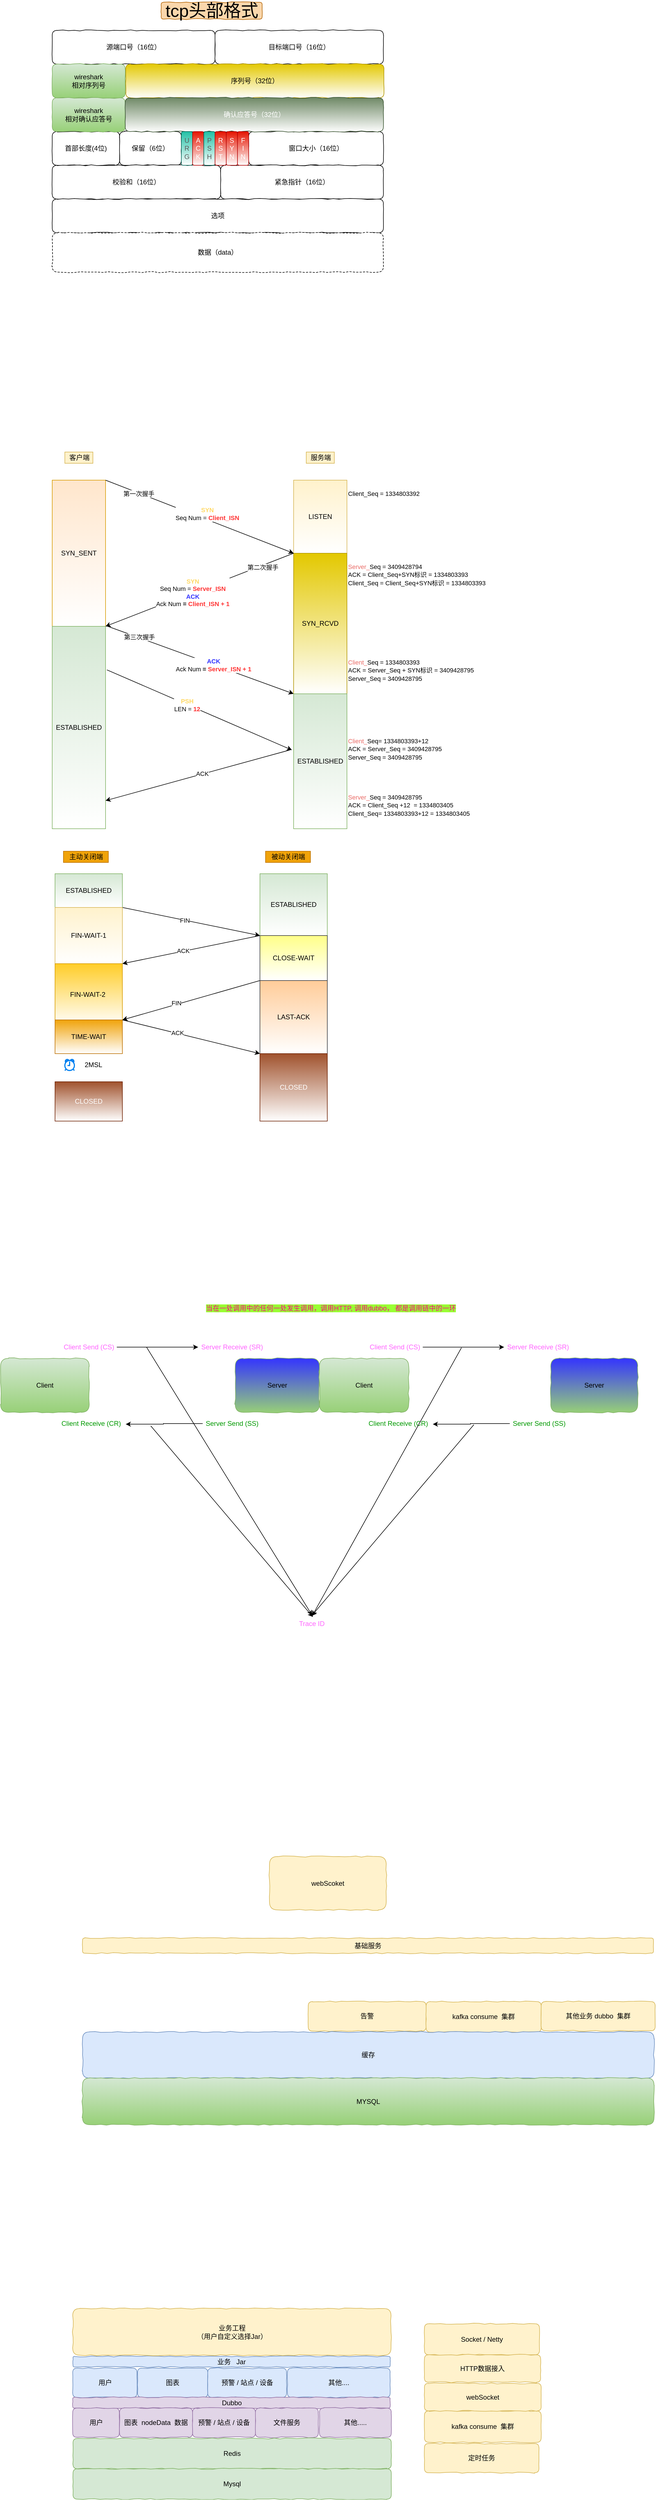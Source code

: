 <mxfile version="15.8.2" type="github">
  <diagram id="oA3eS2ro-VcBrTiEZLm-" name="第 1 页">
    <mxGraphModel dx="1422" dy="786" grid="0" gridSize="10" guides="1" tooltips="1" connect="1" arrows="1" fold="1" page="0" pageScale="1" pageWidth="827" pageHeight="1169" background="none" math="0" shadow="0">
      <root>
        <mxCell id="0" />
        <mxCell id="1" parent="0" />
        <mxCell id="Nb2khe5gCZyhO0hgCq8m-3" value="源端口号（16位）" style="rounded=1;whiteSpace=wrap;html=1;gradientColor=#ffffff;glass=0;shadow=0;sketch=0;comic=1;" parent="1" vertex="1">
          <mxGeometry x="130" y="180" width="290" height="60" as="geometry" />
        </mxCell>
        <mxCell id="Nb2khe5gCZyhO0hgCq8m-4" value="目标端口号（16位）" style="rounded=1;whiteSpace=wrap;html=1;gradientColor=#ffffff;comic=1;" parent="1" vertex="1">
          <mxGeometry x="420" y="180" width="300" height="60" as="geometry" />
        </mxCell>
        <mxCell id="Nb2khe5gCZyhO0hgCq8m-9" value="首部长度(4位)" style="rounded=1;whiteSpace=wrap;html=1;comic=1;" parent="1" vertex="1">
          <mxGeometry x="130" y="360" width="120" height="60" as="geometry" />
        </mxCell>
        <mxCell id="Nb2khe5gCZyhO0hgCq8m-10" value="保留（6位）" style="rounded=1;whiteSpace=wrap;html=1;comic=1;" parent="1" vertex="1">
          <mxGeometry x="250" y="360" width="110" height="60" as="geometry" />
        </mxCell>
        <mxCell id="Nb2khe5gCZyhO0hgCq8m-11" value="窗口大小（16位）" style="rounded=1;whiteSpace=wrap;html=1;comic=1;" parent="1" vertex="1">
          <mxGeometry x="480" y="360" width="240" height="60" as="geometry" />
        </mxCell>
        <mxCell id="Nb2khe5gCZyhO0hgCq8m-14" value="校验和（16位）" style="rounded=1;whiteSpace=wrap;html=1;comic=1;" parent="1" vertex="1">
          <mxGeometry x="130" y="420" width="300" height="60" as="geometry" />
        </mxCell>
        <mxCell id="Nb2khe5gCZyhO0hgCq8m-16" value="紧急指针（16位）" style="rounded=1;whiteSpace=wrap;html=1;comic=1;" parent="1" vertex="1">
          <mxGeometry x="430" y="420" width="290" height="60" as="geometry" />
        </mxCell>
        <mxCell id="Nb2khe5gCZyhO0hgCq8m-17" value="选项" style="rounded=1;whiteSpace=wrap;html=1;comic=1;" parent="1" vertex="1">
          <mxGeometry x="130" y="480" width="590" height="60" as="geometry" />
        </mxCell>
        <mxCell id="Nb2khe5gCZyhO0hgCq8m-18" value="数据（data）" style="rounded=1;whiteSpace=wrap;html=1;dashed=1;gradientColor=#ffffff;comic=1;" parent="1" vertex="1">
          <mxGeometry x="130" y="540" width="590" height="70" as="geometry" />
        </mxCell>
        <mxCell id="Nb2khe5gCZyhO0hgCq8m-20" value="wireshark&lt;br&gt;相对序列号" style="rounded=1;whiteSpace=wrap;html=1;gradientColor=#97d077;fillColor=#d5e8d4;strokeColor=#82b366;comic=1;" parent="1" vertex="1">
          <mxGeometry x="130" y="240" width="130" height="60" as="geometry" />
        </mxCell>
        <mxCell id="Nb2khe5gCZyhO0hgCq8m-21" value="序列号（32位）" style="rounded=1;whiteSpace=wrap;html=1;fillColor=#e3c800;strokeColor=#B09500;fontColor=#000000;gradientColor=#ffffff;comic=1;" parent="1" vertex="1">
          <mxGeometry x="261" y="240" width="460" height="60" as="geometry" />
        </mxCell>
        <mxCell id="Nb2khe5gCZyhO0hgCq8m-22" value="wireshark&lt;br&gt;相对确认应答号" style="rounded=1;whiteSpace=wrap;html=1;gradientColor=#97d077;fillColor=#d5e8d4;strokeColor=#82b366;comic=1;" parent="1" vertex="1">
          <mxGeometry x="130" y="300" width="130" height="60" as="geometry" />
        </mxCell>
        <mxCell id="Nb2khe5gCZyhO0hgCq8m-23" value="确认应答号（32位）" style="rounded=1;whiteSpace=wrap;html=1;fillColor=#6d8764;strokeColor=#3A5431;fontColor=#ffffff;gradientColor=#ffffff;comic=1;" parent="1" vertex="1">
          <mxGeometry x="260" y="300" width="460" height="60" as="geometry" />
        </mxCell>
        <mxCell id="Nb2khe5gCZyhO0hgCq8m-26" value="U&lt;br&gt;R&lt;br&gt;G" style="rounded=1;html=1;sketch=0;fontColor=#5C5C5C;strokeColor=#006658;fillColor=#21C0A5;whiteSpace=wrap;gradientColor=#ffffff;" parent="1" vertex="1">
          <mxGeometry x="360" y="360" width="20" height="60" as="geometry" />
        </mxCell>
        <mxCell id="Nb2khe5gCZyhO0hgCq8m-27" value="A&lt;br&gt;C&lt;br&gt;K" style="rounded=1;whiteSpace=wrap;html=1;sketch=0;fontColor=#ffffff;strokeColor=#B20000;fillColor=#e51400;gradientColor=#ffffff;" parent="1" vertex="1">
          <mxGeometry x="380" y="360" width="20" height="60" as="geometry" />
        </mxCell>
        <mxCell id="Nb2khe5gCZyhO0hgCq8m-28" value="P&lt;br&gt;S&lt;br&gt;H" style="rounded=1;whiteSpace=wrap;html=1;sketch=0;fontColor=#5C5C5C;strokeColor=#006658;fillColor=#21C0A5;gradientColor=#ffffff;" parent="1" vertex="1">
          <mxGeometry x="400" y="360" width="20" height="60" as="geometry" />
        </mxCell>
        <mxCell id="Nb2khe5gCZyhO0hgCq8m-29" value="R&lt;br&gt;S&lt;br&gt;T" style="rounded=1;whiteSpace=wrap;html=1;sketch=0;fontColor=#ffffff;strokeColor=#B20000;fillColor=#e51400;gradientColor=#ffffff;" parent="1" vertex="1">
          <mxGeometry x="420" y="360" width="20" height="60" as="geometry" />
        </mxCell>
        <mxCell id="Nb2khe5gCZyhO0hgCq8m-30" value="S&lt;br&gt;Y&lt;br&gt;N" style="rounded=1;whiteSpace=wrap;html=1;sketch=0;fontColor=#ffffff;strokeColor=#B20000;fillColor=#e51400;gradientColor=#ffffff;" parent="1" vertex="1">
          <mxGeometry x="440" y="360" width="20" height="60" as="geometry" />
        </mxCell>
        <mxCell id="Nb2khe5gCZyhO0hgCq8m-31" value="F&lt;br&gt;I&lt;br&gt;N" style="rounded=1;whiteSpace=wrap;html=1;sketch=0;fontColor=#ffffff;strokeColor=#B20000;fillColor=#e51400;gradientColor=#ffffff;" parent="1" vertex="1">
          <mxGeometry x="460" y="360" width="20" height="60" as="geometry" />
        </mxCell>
        <mxCell id="Nb2khe5gCZyhO0hgCq8m-32" value="&lt;font style=&quot;font-size: 31px&quot;&gt;tcp头部格式&lt;/font&gt;" style="text;html=1;align=center;verticalAlign=middle;resizable=0;points=[];autosize=1;fillColor=#fad7ac;strokeColor=#b46504;rounded=1;comic=1;" parent="1" vertex="1">
          <mxGeometry x="324" y="130" width="180" height="30" as="geometry" />
        </mxCell>
        <mxCell id="5syFboAeOt0OYtr-gB5--3" value="SYN_SENT" style="rounded=0;whiteSpace=wrap;html=1;fillColor=#ffe6cc;strokeColor=#d79b00;gradientColor=#ffffff;" parent="1" vertex="1">
          <mxGeometry x="130" y="980" width="95" height="260" as="geometry" />
        </mxCell>
        <mxCell id="5syFboAeOt0OYtr-gB5--11" style="rounded=0;orthogonalLoop=1;jettySize=auto;html=1;entryX=0;entryY=0;entryDx=0;entryDy=0;" parent="1" target="5syFboAeOt0OYtr-gB5--7" edge="1">
          <mxGeometry relative="1" as="geometry">
            <mxPoint x="229" y="1240" as="sourcePoint" />
          </mxGeometry>
        </mxCell>
        <mxCell id="5syFboAeOt0OYtr-gB5--18" value="第三次握手" style="edgeLabel;html=1;align=center;verticalAlign=middle;resizable=0;points=[];" parent="5syFboAeOt0OYtr-gB5--11" vertex="1" connectable="0">
          <mxGeometry x="-0.669" y="1" relative="1" as="geometry">
            <mxPoint as="offset" />
          </mxGeometry>
        </mxCell>
        <mxCell id="5syFboAeOt0OYtr-gB5--4" value="&lt;span&gt;ESTABLISHED&lt;/span&gt;" style="rounded=0;whiteSpace=wrap;html=1;fillColor=#d5e8d4;strokeColor=#82b366;gradientColor=#ffffff;" parent="1" vertex="1">
          <mxGeometry x="130" y="1240" width="95" height="360" as="geometry" />
        </mxCell>
        <mxCell id="5syFboAeOt0OYtr-gB5--5" value="LISTEN" style="rounded=0;whiteSpace=wrap;html=1;fillColor=#fff2cc;strokeColor=#d6b656;gradientColor=#ffffff;gradientDirection=south;" parent="1" vertex="1">
          <mxGeometry x="560" y="980" width="95" height="130" as="geometry" />
        </mxCell>
        <mxCell id="5syFboAeOt0OYtr-gB5--6" value="SYN_RCVD" style="rounded=0;whiteSpace=wrap;html=1;fillColor=#e3c800;strokeColor=#B09500;fontColor=#000000;gradientColor=#ffffff;" parent="1" vertex="1">
          <mxGeometry x="560" y="1110" width="95" height="250" as="geometry" />
        </mxCell>
        <mxCell id="5syFboAeOt0OYtr-gB5--7" value="ESTABLISHED" style="rounded=0;whiteSpace=wrap;html=1;fillColor=#d5e8d4;strokeColor=#82b366;gradientColor=#ffffff;" parent="1" vertex="1">
          <mxGeometry x="560" y="1360" width="95" height="240" as="geometry" />
        </mxCell>
        <mxCell id="5syFboAeOt0OYtr-gB5--9" value="" style="endArrow=classic;html=1;exitX=1;exitY=0;exitDx=0;exitDy=0;entryX=0;entryY=1;entryDx=0;entryDy=0;" parent="1" source="5syFboAeOt0OYtr-gB5--3" target="5syFboAeOt0OYtr-gB5--5" edge="1">
          <mxGeometry width="50" height="50" relative="1" as="geometry">
            <mxPoint x="225" y="1040" as="sourcePoint" />
            <mxPoint x="440" y="1100" as="targetPoint" />
          </mxGeometry>
        </mxCell>
        <mxCell id="5syFboAeOt0OYtr-gB5--12" value="第一次握手" style="edgeLabel;html=1;align=center;verticalAlign=middle;resizable=0;points=[];" parent="5syFboAeOt0OYtr-gB5--9" vertex="1" connectable="0">
          <mxGeometry x="-0.647" y="-1" relative="1" as="geometry">
            <mxPoint as="offset" />
          </mxGeometry>
        </mxCell>
        <mxCell id="5syFboAeOt0OYtr-gB5--15" value="&lt;b&gt;&lt;font color=&quot;#ffd966&quot;&gt;SYN&lt;/font&gt;&lt;/b&gt;&lt;br&gt;Seq Num = &lt;font color=&quot;#ff3333&quot; style=&quot;font-weight: bold&quot;&gt;Client_ISN&lt;/font&gt;&lt;b&gt;&lt;font color=&quot;#ff3333&quot;&gt;&lt;br&gt;&lt;/font&gt;&lt;/b&gt;" style="edgeLabel;html=1;align=center;verticalAlign=middle;resizable=0;points=[];" parent="5syFboAeOt0OYtr-gB5--9" vertex="1" connectable="0">
          <mxGeometry x="0.076" relative="1" as="geometry">
            <mxPoint y="-10" as="offset" />
          </mxGeometry>
        </mxCell>
        <mxCell id="5syFboAeOt0OYtr-gB5--10" value="" style="endArrow=classic;html=1;exitX=0;exitY=0;exitDx=0;exitDy=0;entryX=1;entryY=0;entryDx=0;entryDy=0;" parent="1" source="5syFboAeOt0OYtr-gB5--6" target="5syFboAeOt0OYtr-gB5--4" edge="1">
          <mxGeometry width="50" height="50" relative="1" as="geometry">
            <mxPoint x="530" y="1030" as="sourcePoint" />
            <mxPoint x="530" y="1440" as="targetPoint" />
          </mxGeometry>
        </mxCell>
        <mxCell id="5syFboAeOt0OYtr-gB5--17" value="第二次握手" style="edgeLabel;html=1;align=center;verticalAlign=middle;resizable=0;points=[];" parent="5syFboAeOt0OYtr-gB5--10" vertex="1" connectable="0">
          <mxGeometry x="-0.667" y="3" relative="1" as="geometry">
            <mxPoint as="offset" />
          </mxGeometry>
        </mxCell>
        <mxCell id="5syFboAeOt0OYtr-gB5--16" value="&lt;b&gt;&lt;font color=&quot;#ffd966&quot;&gt;SYN&lt;/font&gt;&lt;/b&gt;&lt;br&gt;Seq Num = &lt;font color=&quot;#ff3333&quot; style=&quot;font-weight: bold&quot;&gt;Server_ISN&lt;/font&gt;&lt;br&gt;&lt;b&gt;&lt;font color=&quot;#3333ff&quot;&gt;ACK&lt;/font&gt;&lt;/b&gt;&lt;br&gt;Ack Num&lt;b&gt; =&lt;font color=&quot;#ff3333&quot;&gt;&amp;nbsp;&lt;/font&gt;&lt;/b&gt;&lt;span style=&quot;color: rgb(255 , 51 , 51) ; font-weight: 700&quot;&gt;Client_ISN + 1&lt;/span&gt;&lt;b&gt;&lt;font color=&quot;#ff3333&quot;&gt;&lt;br&gt;&lt;/font&gt;&lt;/b&gt;" style="edgeLabel;html=1;align=center;verticalAlign=middle;resizable=0;points=[];" parent="1" vertex="1" connectable="0">
          <mxGeometry x="379.999" y="1179.998" as="geometry" />
        </mxCell>
        <mxCell id="5syFboAeOt0OYtr-gB5--19" value="&lt;b&gt;&lt;font color=&quot;#3333ff&quot;&gt;ACK&lt;/font&gt;&lt;/b&gt;&lt;br&gt;Ack Num&lt;b&gt; =&lt;font color=&quot;#ff3333&quot;&gt;&amp;nbsp;&lt;/font&gt;&lt;/b&gt;&lt;span style=&quot;color: rgb(255 , 51 , 51) ; font-weight: 700&quot;&gt;Server_ISN + 1&lt;/span&gt;&lt;b&gt;&lt;font color=&quot;#ff3333&quot;&gt;&lt;br&gt;&lt;/font&gt;&lt;/b&gt;" style="edgeLabel;html=1;align=center;verticalAlign=middle;resizable=0;points=[];" parent="1" vertex="1" connectable="0">
          <mxGeometry x="419.999" y="1299.998" as="geometry">
            <mxPoint x="-3" y="9" as="offset" />
          </mxGeometry>
        </mxCell>
        <mxCell id="5syFboAeOt0OYtr-gB5--20" value="客户端" style="text;html=1;align=center;verticalAlign=middle;resizable=0;points=[];autosize=1;strokeColor=#d6b656;fillColor=#fff2cc;" parent="1" vertex="1">
          <mxGeometry x="152.5" y="930" width="50" height="20" as="geometry" />
        </mxCell>
        <mxCell id="5syFboAeOt0OYtr-gB5--21" value="服务端" style="text;html=1;align=center;verticalAlign=middle;resizable=0;points=[];autosize=1;strokeColor=#d6b656;fillColor=#fff2cc;" parent="1" vertex="1">
          <mxGeometry x="582.5" y="930" width="50" height="20" as="geometry" />
        </mxCell>
        <mxCell id="5syFboAeOt0OYtr-gB5--24" value="" style="endArrow=classic;html=1;exitX=1.026;exitY=0.215;exitDx=0;exitDy=0;exitPerimeter=0;" parent="1" source="5syFboAeOt0OYtr-gB5--4" edge="1">
          <mxGeometry width="50" height="50" relative="1" as="geometry">
            <mxPoint x="225" y="1450" as="sourcePoint" />
            <mxPoint x="557" y="1460" as="targetPoint" />
            <Array as="points" />
          </mxGeometry>
        </mxCell>
        <mxCell id="5syFboAeOt0OYtr-gB5--27" value="&lt;b&gt;&lt;font color=&quot;#ffd966&quot;&gt;PSH&lt;/font&gt;&lt;/b&gt;&lt;br&gt;LEN =&amp;nbsp;&lt;font color=&quot;#ff3333&quot; style=&quot;font-weight: bold&quot;&gt;12&lt;/font&gt;&lt;br&gt;" style="edgeLabel;html=1;align=center;verticalAlign=middle;resizable=0;points=[];" parent="5syFboAeOt0OYtr-gB5--24" vertex="1" connectable="0">
          <mxGeometry x="-0.27" y="-3" relative="1" as="geometry">
            <mxPoint x="23" y="8" as="offset" />
          </mxGeometry>
        </mxCell>
        <mxCell id="5syFboAeOt0OYtr-gB5--25" value="" style="endArrow=classic;html=1;" parent="1" edge="1">
          <mxGeometry width="50" height="50" relative="1" as="geometry">
            <mxPoint x="553" y="1460" as="sourcePoint" />
            <mxPoint x="225" y="1550" as="targetPoint" />
            <Array as="points" />
          </mxGeometry>
        </mxCell>
        <mxCell id="5syFboAeOt0OYtr-gB5--41" value="ACK" style="edgeLabel;html=1;align=center;verticalAlign=middle;resizable=0;points=[];" parent="5syFboAeOt0OYtr-gB5--25" vertex="1" connectable="0">
          <mxGeometry x="-0.048" y="-1" relative="1" as="geometry">
            <mxPoint as="offset" />
          </mxGeometry>
        </mxCell>
        <mxCell id="5syFboAeOt0OYtr-gB5--28" value="&lt;div style=&quot;text-align: center&quot;&gt;&lt;font face=&quot;helvetica&quot;&gt;&lt;span style=&quot;font-size: 11px ; background-color: rgb(255 , 255 , 255)&quot;&gt;Client_Seq =&amp;nbsp;&lt;/span&gt;&lt;/font&gt;&lt;span style=&quot;font-family: &amp;#34;helvetica&amp;#34; ; font-size: 11px&quot;&gt;1334803392&lt;/span&gt;&lt;/div&gt;" style="text;whiteSpace=wrap;html=1;" parent="1" vertex="1">
          <mxGeometry x="655" y="990" width="160" height="20" as="geometry" />
        </mxCell>
        <mxCell id="5syFboAeOt0OYtr-gB5--29" value="&lt;div style=&quot;text-align: center&quot;&gt;&lt;/div&gt;&lt;font face=&quot;helvetica&quot; style=&quot;text-align: center&quot;&gt;&lt;span style=&quot;font-size: 11px ; background-color: rgb(255 , 255 , 255)&quot;&gt;&lt;font color=&quot;#ea6b66&quot;&gt;Server_&lt;/font&gt;&lt;/span&gt;&lt;/font&gt;&lt;span style=&quot;font-family: &amp;#34;helvetica&amp;#34; ; font-size: 11px ; text-align: center ; background-color: rgb(255 , 255 , 255)&quot;&gt;Seq&lt;/span&gt;&lt;font face=&quot;helvetica&quot; style=&quot;text-align: center&quot;&gt;&lt;span style=&quot;font-size: 11px ; background-color: rgb(255 , 255 , 255)&quot;&gt;&amp;nbsp;=&amp;nbsp;&lt;/span&gt;&lt;/font&gt;&lt;span style=&quot;font-size: 11px ; text-align: center ; font-family: &amp;#34;helvetica&amp;#34;&quot;&gt;3409428794&lt;/span&gt;&lt;span style=&quot;font-family: &amp;#34;helvetica&amp;#34; ; font-size: 11px ; text-align: center ; background-color: rgb(255 , 255 , 255)&quot;&gt;&lt;br&gt;ACK = Client_&lt;/span&gt;&lt;span style=&quot;font-family: &amp;#34;helvetica&amp;#34; ; font-size: 11px ; text-align: center ; background-color: rgb(255 , 255 , 255)&quot;&gt;Seq&lt;/span&gt;&lt;span style=&quot;font-family: &amp;#34;helvetica&amp;#34; ; font-size: 11px ; text-align: center ; background-color: rgb(255 , 255 , 255)&quot;&gt;+&lt;/span&gt;&lt;span style=&quot;font-family: &amp;#34;helvetica&amp;#34; ; font-size: 11px ; text-align: center ; background-color: rgb(255 , 255 , 255)&quot;&gt;SYN&lt;/span&gt;&lt;span style=&quot;font-family: &amp;#34;helvetica&amp;#34; ; font-size: 11px ; text-align: center ; background-color: rgb(255 , 255 , 255)&quot;&gt;标识 =&amp;nbsp;&lt;/span&gt;&lt;span style=&quot;font-family: &amp;#34;helvetica&amp;#34; ; font-size: 11px ; text-align: center&quot;&gt;1334803393&lt;br&gt;&lt;/span&gt;&lt;span style=&quot;font-family: &amp;#34;helvetica&amp;#34; ; font-size: 11px ; text-align: center ; background-color: rgb(255 , 255 , 255)&quot;&gt;Client_&lt;/span&gt;&lt;span style=&quot;font-family: &amp;#34;helvetica&amp;#34; ; font-size: 11px ; text-align: center ; background-color: rgb(255 , 255 , 255)&quot;&gt;Seq&lt;/span&gt;&lt;span style=&quot;font-family: &amp;#34;helvetica&amp;#34; ; font-size: 11px ; text-align: center ; background-color: rgb(255 , 255 , 255)&quot;&gt;&amp;nbsp;=&amp;nbsp;&lt;/span&gt;&lt;span style=&quot;font-size: 11px ; font-family: &amp;#34;helvetica&amp;#34; ; text-align: center ; background-color: rgb(255 , 255 , 255)&quot;&gt;Client_&lt;/span&gt;&lt;span style=&quot;font-family: &amp;#34;helvetica&amp;#34; ; font-size: 11px ; text-align: center ; background-color: rgb(255 , 255 , 255)&quot;&gt;Seq&lt;/span&gt;&lt;span style=&quot;font-size: 11px ; font-family: &amp;#34;helvetica&amp;#34; ; text-align: center ; background-color: rgb(255 , 255 , 255)&quot;&gt;+&lt;/span&gt;&lt;span style=&quot;font-family: &amp;#34;helvetica&amp;#34; ; font-size: 11px ; text-align: center ; background-color: rgb(255 , 255 , 255)&quot;&gt;SYN&lt;/span&gt;&lt;span style=&quot;font-size: 11px ; font-family: &amp;#34;helvetica&amp;#34; ; text-align: center ; background-color: rgb(255 , 255 , 255)&quot;&gt;标识 =&amp;nbsp;&lt;/span&gt;&lt;span style=&quot;font-size: 11px ; font-family: &amp;#34;helvetica&amp;#34; ; text-align: center&quot;&gt;1334803393&lt;/span&gt;&lt;span style=&quot;font-family: &amp;#34;helvetica&amp;#34; ; font-size: 11px ; text-align: center ; background-color: rgb(255 , 255 , 255)&quot;&gt;&lt;br&gt;&lt;/span&gt;" style="text;whiteSpace=wrap;html=1;" parent="1" vertex="1">
          <mxGeometry x="655" y="1120" width="285" height="50" as="geometry" />
        </mxCell>
        <mxCell id="5syFboAeOt0OYtr-gB5--33" value="&lt;div style=&quot;text-align: center&quot;&gt;&lt;br&gt;&lt;/div&gt;" style="text;whiteSpace=wrap;html=1;" parent="1" vertex="1">
          <mxGeometry x="360" y="1240" width="160" height="20" as="geometry" />
        </mxCell>
        <mxCell id="5syFboAeOt0OYtr-gB5--38" value="&lt;div style=&quot;text-align: center&quot;&gt;&lt;/div&gt;&lt;span style=&quot;font-size: 11px ; font-family: &amp;#34;helvetica&amp;#34; ; text-align: center ; background-color: rgb(255 , 255 , 255)&quot;&gt;&lt;font color=&quot;#ea6b66&quot;&gt;Client_&lt;/font&gt;&lt;/span&gt;&lt;span style=&quot;font-family: &amp;#34;helvetica&amp;#34; ; font-size: 11px ; text-align: center ; background-color: rgb(255 , 255 , 255)&quot;&gt;Seq&lt;/span&gt;&lt;span style=&quot;font-size: 11px ; font-family: &amp;#34;helvetica&amp;#34; ; text-align: center ; background-color: rgb(255 , 255 , 255)&quot;&gt;&amp;nbsp;=&amp;nbsp;&lt;/span&gt;&lt;span style=&quot;font-size: 11px ; font-family: &amp;#34;helvetica&amp;#34; ; text-align: center&quot;&gt;1334803393&lt;/span&gt;&lt;font face=&quot;helvetica&quot; style=&quot;text-align: center&quot;&gt;&lt;span style=&quot;font-size: 11px ; background-color: rgb(255 , 255 , 255)&quot;&gt;&lt;br&gt;&lt;/span&gt;&lt;/font&gt;&lt;span style=&quot;font-family: &amp;#34;helvetica&amp;#34; ; font-size: 11px ; text-align: center ; background-color: rgb(255 , 255 , 255)&quot;&gt;ACK =&amp;nbsp;&lt;/span&gt;&lt;span style=&quot;font-family: &amp;#34;helvetica&amp;#34; ; font-size: 11px ; text-align: center ; background-color: rgb(255 , 255 , 255)&quot;&gt;Server&lt;/span&gt;&lt;span style=&quot;font-family: &amp;#34;helvetica&amp;#34; ; font-size: 11px ; text-align: center ; background-color: rgb(255 , 255 , 255)&quot;&gt;_&lt;/span&gt;&lt;span style=&quot;font-family: &amp;#34;helvetica&amp;#34; ; font-size: 11px ; text-align: center ; background-color: rgb(255 , 255 , 255)&quot;&gt;Seq&lt;/span&gt;&lt;span style=&quot;font-family: &amp;#34;helvetica&amp;#34; ; font-size: 11px ; text-align: center ; background-color: rgb(255 , 255 , 255)&quot;&gt;&amp;nbsp;+&amp;nbsp;&lt;/span&gt;&lt;span style=&quot;font-family: &amp;#34;helvetica&amp;#34; ; font-size: 11px ; text-align: center ; background-color: rgb(255 , 255 , 255)&quot;&gt;SYN&lt;/span&gt;&lt;span style=&quot;font-family: &amp;#34;helvetica&amp;#34; ; font-size: 11px ; text-align: center ; background-color: rgb(255 , 255 , 255)&quot;&gt;标识 =&amp;nbsp;&lt;/span&gt;&lt;span style=&quot;font-family: &amp;#34;helvetica&amp;#34; ; font-size: 11px ; text-align: center&quot;&gt;3409428795&lt;br&gt;&lt;/span&gt;&lt;font face=&quot;helvetica&quot; style=&quot;text-align: center&quot;&gt;&lt;span style=&quot;font-size: 11px ; background-color: rgb(255 , 255 , 255)&quot;&gt;Server_&lt;/span&gt;&lt;/font&gt;&lt;span style=&quot;font-family: &amp;#34;helvetica&amp;#34; ; font-size: 11px ; text-align: center ; background-color: rgb(255 , 255 , 255)&quot;&gt;Seq&lt;/span&gt;&lt;font face=&quot;helvetica&quot; style=&quot;text-align: center&quot;&gt;&lt;span style=&quot;font-size: 11px ; background-color: rgb(255 , 255 , 255)&quot;&gt;&amp;nbsp;=&amp;nbsp;&lt;/span&gt;&lt;/font&gt;&lt;span style=&quot;font-size: 11px ; font-family: &amp;#34;helvetica&amp;#34; ; text-align: center&quot;&gt;3409428795&lt;/span&gt;&lt;span style=&quot;font-size: 11px ; font-family: &amp;#34;helvetica&amp;#34; ; text-align: center ; background-color: rgb(255 , 255 , 255)&quot;&gt;&lt;br&gt;&lt;/span&gt;" style="text;whiteSpace=wrap;html=1;" parent="1" vertex="1">
          <mxGeometry x="655" y="1290" width="285" height="60" as="geometry" />
        </mxCell>
        <mxCell id="5syFboAeOt0OYtr-gB5--39" value="&lt;div style=&quot;text-align: center&quot;&gt;&lt;/div&gt;&lt;span style=&quot;font-size: 11px ; font-family: &amp;#34;helvetica&amp;#34; ; text-align: center ; background-color: rgb(255 , 255 , 255)&quot;&gt;&lt;font color=&quot;#ea6b66&quot;&gt;Client_&lt;/font&gt;&lt;/span&gt;&lt;span style=&quot;font-family: &amp;#34;helvetica&amp;#34; ; font-size: 11px ; text-align: center ; background-color: rgb(255 , 255 , 255)&quot;&gt;Seq&lt;/span&gt;&lt;span style=&quot;font-size: 11px ; font-family: &amp;#34;helvetica&amp;#34; ; text-align: center ; background-color: rgb(255 , 255 , 255)&quot;&gt;=&amp;nbsp;&lt;/span&gt;&lt;span style=&quot;font-size: 11px ; font-family: &amp;#34;helvetica&amp;#34; ; text-align: center&quot;&gt;1334803393+12&amp;nbsp;&lt;/span&gt;&lt;font face=&quot;helvetica&quot; style=&quot;text-align: center&quot;&gt;&lt;span style=&quot;font-size: 11px ; background-color: rgb(255 , 255 , 255)&quot;&gt;&lt;br&gt;&lt;/span&gt;&lt;/font&gt;&lt;span style=&quot;font-family: &amp;#34;helvetica&amp;#34; ; font-size: 11px ; text-align: center ; background-color: rgb(255 , 255 , 255)&quot;&gt;ACK =&amp;nbsp;&lt;/span&gt;&lt;span style=&quot;font-family: &amp;#34;helvetica&amp;#34; ; font-size: 11px ; text-align: center ; background-color: rgb(255 , 255 , 255)&quot;&gt;Server&lt;/span&gt;&lt;span style=&quot;font-family: &amp;#34;helvetica&amp;#34; ; font-size: 11px ; text-align: center ; background-color: rgb(255 , 255 , 255)&quot;&gt;_&lt;/span&gt;&lt;span style=&quot;font-family: &amp;#34;helvetica&amp;#34; ; font-size: 11px ; text-align: center ; background-color: rgb(255 , 255 , 255)&quot;&gt;Seq&lt;/span&gt;&lt;span style=&quot;font-family: &amp;#34;helvetica&amp;#34; ; font-size: 11px ; text-align: center ; background-color: rgb(255 , 255 , 255)&quot;&gt;&amp;nbsp;=&amp;nbsp;&lt;/span&gt;&lt;span style=&quot;font-family: &amp;#34;helvetica&amp;#34; ; font-size: 11px ; text-align: center&quot;&gt;3409428795&lt;br&gt;&lt;/span&gt;&lt;font face=&quot;helvetica&quot; style=&quot;text-align: center&quot;&gt;&lt;span style=&quot;font-size: 11px ; background-color: rgb(255 , 255 , 255)&quot;&gt;Server_&lt;/span&gt;&lt;/font&gt;&lt;span style=&quot;font-family: &amp;#34;helvetica&amp;#34; ; font-size: 11px ; text-align: center ; background-color: rgb(255 , 255 , 255)&quot;&gt;Seq&amp;nbsp;&lt;/span&gt;&lt;font face=&quot;helvetica&quot; style=&quot;text-align: center&quot;&gt;&lt;span style=&quot;font-size: 11px ; background-color: rgb(255 , 255 , 255)&quot;&gt;=&amp;nbsp;&lt;/span&gt;&lt;/font&gt;&lt;span style=&quot;font-size: 11px ; font-family: &amp;#34;helvetica&amp;#34; ; text-align: center&quot;&gt;3409428795&lt;/span&gt;&lt;span style=&quot;font-size: 11px ; font-family: &amp;#34;helvetica&amp;#34; ; text-align: center ; background-color: rgb(255 , 255 , 255)&quot;&gt;&lt;br&gt;&lt;/span&gt;" style="text;whiteSpace=wrap;html=1;" parent="1" vertex="1">
          <mxGeometry x="655" y="1430" width="285" height="60" as="geometry" />
        </mxCell>
        <mxCell id="5syFboAeOt0OYtr-gB5--40" value="&lt;div style=&quot;text-align: center&quot;&gt;&lt;/div&gt;&lt;font face=&quot;helvetica&quot; style=&quot;text-align: center&quot;&gt;&lt;span style=&quot;font-size: 11px ; background-color: rgb(255 , 255 , 255)&quot;&gt;&lt;font color=&quot;#ea6b66&quot;&gt;Server_&lt;/font&gt;&lt;/span&gt;&lt;/font&gt;&lt;span style=&quot;font-family: &amp;#34;helvetica&amp;#34; ; font-size: 11px ; text-align: center ; background-color: rgb(255 , 255 , 255)&quot;&gt;Seq&lt;/span&gt;&lt;font face=&quot;helvetica&quot; style=&quot;text-align: center&quot;&gt;&lt;span style=&quot;font-size: 11px ; background-color: rgb(255 , 255 , 255)&quot;&gt;&amp;nbsp;=&amp;nbsp;&lt;/span&gt;&lt;/font&gt;&lt;span style=&quot;font-size: 11px ; font-family: &amp;#34;helvetica&amp;#34; ; text-align: center&quot;&gt;3409428795&lt;br&gt;&lt;/span&gt;&lt;span style=&quot;font-size: 11px ; font-family: &amp;#34;helvetica&amp;#34; ; text-align: center ; background-color: rgb(255 , 255 , 255)&quot;&gt;ACK =&amp;nbsp;&lt;/span&gt;&lt;span style=&quot;font-size: 11px ; font-family: &amp;#34;helvetica&amp;#34; ; text-align: center ; background-color: rgb(255 , 255 , 255)&quot;&gt;Client_&lt;/span&gt;&lt;span style=&quot;font-family: &amp;#34;helvetica&amp;#34; ; font-size: 11px ; text-align: center ; background-color: rgb(255 , 255 , 255)&quot;&gt;Seq&lt;/span&gt;&lt;span style=&quot;font-size: 11px ; font-family: &amp;#34;helvetica&amp;#34; ; text-align: center ; background-color: rgb(255 , 255 , 255)&quot;&gt;&amp;nbsp;+12&lt;/span&gt;&lt;span style=&quot;font-size: 11px ; font-family: &amp;#34;helvetica&amp;#34; ; text-align: center ; background-color: rgb(255 , 255 , 255)&quot;&gt;&amp;nbsp; =&amp;nbsp;&lt;/span&gt;&lt;span style=&quot;font-size: 11px ; font-family: &amp;#34;helvetica&amp;#34; ; text-align: center ; background-color: rgb(255 , 255 , 255)&quot;&gt;1334803405&lt;/span&gt;&lt;span style=&quot;font-size: 11px ; font-family: &amp;#34;helvetica&amp;#34; ; text-align: center ; background-color: rgb(255 , 255 , 255)&quot;&gt;&lt;br&gt;Client_&lt;/span&gt;&lt;span style=&quot;font-family: &amp;#34;helvetica&amp;#34; ; font-size: 11px ; text-align: center ; background-color: rgb(255 , 255 , 255)&quot;&gt;Seq&lt;/span&gt;&lt;span style=&quot;font-size: 11px ; font-family: &amp;#34;helvetica&amp;#34; ; text-align: center ; background-color: rgb(255 , 255 , 255)&quot;&gt;=&amp;nbsp;&lt;/span&gt;&lt;span style=&quot;font-size: 11px ; font-family: &amp;#34;helvetica&amp;#34; ; text-align: center&quot;&gt;1334803393+12 =&amp;nbsp;&lt;/span&gt;&lt;span style=&quot;font-family: &amp;#34;helvetica&amp;#34; ; font-size: 11px ; text-align: center ; background-color: rgb(255 , 255 , 255)&quot;&gt;1334803405&lt;/span&gt;&lt;span style=&quot;font-family: &amp;#34;helvetica&amp;#34; ; font-size: 11px ; text-align: center&quot;&gt;&lt;br&gt;&lt;/span&gt;&lt;span style=&quot;font-size: 11px ; font-family: &amp;#34;helvetica&amp;#34; ; text-align: center ; background-color: rgb(255 , 255 , 255)&quot;&gt;&lt;br&gt;&lt;/span&gt;" style="text;whiteSpace=wrap;html=1;" parent="1" vertex="1">
          <mxGeometry x="655" y="1530" width="285" height="60" as="geometry" />
        </mxCell>
        <mxCell id="5syFboAeOt0OYtr-gB5--42" value="&lt;span&gt;ESTABLISHED&lt;/span&gt;" style="rounded=0;whiteSpace=wrap;html=1;gradientDirection=south;fillColor=#d5e8d4;strokeColor=#82b366;gradientColor=#FFFFFF;" parent="1" vertex="1">
          <mxGeometry x="135" y="1680" width="120" height="60" as="geometry" />
        </mxCell>
        <mxCell id="5syFboAeOt0OYtr-gB5--53" style="edgeStyle=none;rounded=0;orthogonalLoop=1;jettySize=auto;html=1;exitX=1;exitY=0;exitDx=0;exitDy=0;entryX=0;entryY=0;entryDx=0;entryDy=0;" parent="1" source="5syFboAeOt0OYtr-gB5--43" target="5syFboAeOt0OYtr-gB5--49" edge="1">
          <mxGeometry relative="1" as="geometry" />
        </mxCell>
        <mxCell id="5syFboAeOt0OYtr-gB5--58" value="FIN" style="edgeLabel;html=1;align=center;verticalAlign=middle;resizable=0;points=[];" parent="5syFboAeOt0OYtr-gB5--53" vertex="1" connectable="0">
          <mxGeometry x="-0.098" relative="1" as="geometry">
            <mxPoint as="offset" />
          </mxGeometry>
        </mxCell>
        <mxCell id="5syFboAeOt0OYtr-gB5--43" value="&lt;div class=&quot;lake-content&quot;&gt;&lt;span class=&quot;ne-text&quot;&gt;FIN-WAIT-1&lt;/span&gt;&lt;/div&gt;" style="rounded=0;whiteSpace=wrap;html=1;gradientDirection=south;fillColor=#fff2cc;strokeColor=#d6b656;gradientColor=#FFFFFF;" parent="1" vertex="1">
          <mxGeometry x="135" y="1740" width="120" height="100" as="geometry" />
        </mxCell>
        <mxCell id="5syFboAeOt0OYtr-gB5--44" value="&lt;div class=&quot;lake-content&quot;&gt;&lt;span class=&quot;ne-text&quot;&gt;FIN-WAIT-2&amp;nbsp;&lt;/span&gt;&lt;/div&gt;" style="rounded=0;whiteSpace=wrap;html=1;gradientDirection=south;fillColor=#ffcd28;strokeColor=#d79b00;gradientColor=#ffffff;" parent="1" vertex="1">
          <mxGeometry x="135" y="1840" width="120" height="110" as="geometry" />
        </mxCell>
        <mxCell id="5syFboAeOt0OYtr-gB5--57" style="edgeStyle=none;rounded=0;orthogonalLoop=1;jettySize=auto;html=1;exitX=1;exitY=0;exitDx=0;exitDy=0;entryX=0;entryY=0;entryDx=0;entryDy=0;" parent="1" source="5syFboAeOt0OYtr-gB5--45" target="5syFboAeOt0OYtr-gB5--52" edge="1">
          <mxGeometry relative="1" as="geometry" />
        </mxCell>
        <mxCell id="5syFboAeOt0OYtr-gB5--64" value="ACK" style="edgeLabel;html=1;align=center;verticalAlign=middle;resizable=0;points=[];" parent="5syFboAeOt0OYtr-gB5--57" vertex="1" connectable="0">
          <mxGeometry x="-0.202" y="1" relative="1" as="geometry">
            <mxPoint as="offset" />
          </mxGeometry>
        </mxCell>
        <mxCell id="5syFboAeOt0OYtr-gB5--45" value="&lt;div class=&quot;lake-content&quot;&gt;&lt;span class=&quot;ne-text&quot;&gt;TIME-WAIT&lt;/span&gt;&lt;/div&gt;" style="rounded=0;whiteSpace=wrap;html=1;gradientDirection=south;fillColor=#f0a30a;strokeColor=#BD7000;fontColor=#000000;gradientColor=#ffffff;" parent="1" vertex="1">
          <mxGeometry x="135" y="1940" width="120" height="60" as="geometry" />
        </mxCell>
        <mxCell id="5syFboAeOt0OYtr-gB5--46" value="CLOSED" style="rounded=0;whiteSpace=wrap;html=1;gradientDirection=south;fillColor=#a0522d;strokeColor=#6D1F00;fontColor=#ffffff;gradientColor=#ffffff;" parent="1" vertex="1">
          <mxGeometry x="135" y="2050" width="120" height="70" as="geometry" />
        </mxCell>
        <mxCell id="5syFboAeOt0OYtr-gB5--48" value="&lt;span&gt;ESTABLISHED&lt;/span&gt;" style="rounded=0;whiteSpace=wrap;html=1;gradientDirection=south;fillColor=#d5e8d4;strokeColor=#82b366;gradientColor=#FFFFFF;" parent="1" vertex="1">
          <mxGeometry x="500" y="1680" width="120" height="110" as="geometry" />
        </mxCell>
        <mxCell id="5syFboAeOt0OYtr-gB5--54" style="edgeStyle=none;rounded=0;orthogonalLoop=1;jettySize=auto;html=1;exitX=0;exitY=0;exitDx=0;exitDy=0;entryX=1;entryY=1;entryDx=0;entryDy=0;" parent="1" source="5syFboAeOt0OYtr-gB5--49" target="5syFboAeOt0OYtr-gB5--43" edge="1">
          <mxGeometry relative="1" as="geometry" />
        </mxCell>
        <mxCell id="5syFboAeOt0OYtr-gB5--60" value="ACK" style="edgeLabel;html=1;align=center;verticalAlign=middle;resizable=0;points=[];" parent="5syFboAeOt0OYtr-gB5--54" vertex="1" connectable="0">
          <mxGeometry x="0.116" y="-1" relative="1" as="geometry">
            <mxPoint as="offset" />
          </mxGeometry>
        </mxCell>
        <mxCell id="5syFboAeOt0OYtr-gB5--56" style="edgeStyle=none;rounded=0;orthogonalLoop=1;jettySize=auto;html=1;exitX=0;exitY=1;exitDx=0;exitDy=0;entryX=1;entryY=0;entryDx=0;entryDy=0;" parent="1" source="5syFboAeOt0OYtr-gB5--49" target="5syFboAeOt0OYtr-gB5--45" edge="1">
          <mxGeometry relative="1" as="geometry" />
        </mxCell>
        <mxCell id="5syFboAeOt0OYtr-gB5--61" value="FIN" style="edgeLabel;html=1;align=center;verticalAlign=middle;resizable=0;points=[];" parent="5syFboAeOt0OYtr-gB5--56" vertex="1" connectable="0">
          <mxGeometry x="-0.206" y="-2" relative="1" as="geometry">
            <mxPoint x="-52" y="14" as="offset" />
          </mxGeometry>
        </mxCell>
        <mxCell id="5syFboAeOt0OYtr-gB5--49" value="&lt;div class=&quot;lake-content&quot;&gt;&lt;span class=&quot;ne-text&quot;&gt;CLOSE-WAIT&lt;/span&gt;&lt;/div&gt;" style="rounded=0;whiteSpace=wrap;html=1;gradientDirection=south;fillColor=#ffff88;strokeColor=#36393d;gradientColor=#ffffff;" parent="1" vertex="1">
          <mxGeometry x="500" y="1790" width="120" height="80" as="geometry" />
        </mxCell>
        <mxCell id="5syFboAeOt0OYtr-gB5--51" value="&lt;div class=&quot;lake-content&quot;&gt;&lt;span class=&quot;ne-text&quot;&gt;LAST-ACK&lt;/span&gt;&lt;/div&gt;" style="rounded=0;whiteSpace=wrap;html=1;gradientDirection=south;fillColor=#ffcc99;strokeColor=#36393d;gradientColor=#ffffff;" parent="1" vertex="1">
          <mxGeometry x="500" y="1870" width="120" height="130" as="geometry" />
        </mxCell>
        <mxCell id="5syFboAeOt0OYtr-gB5--52" value="CLOSED" style="rounded=0;whiteSpace=wrap;html=1;gradientDirection=south;fillColor=#a0522d;strokeColor=#6D1F00;fontColor=#ffffff;gradientColor=#ffffff;" parent="1" vertex="1">
          <mxGeometry x="500" y="2000" width="120" height="120" as="geometry" />
        </mxCell>
        <mxCell id="5syFboAeOt0OYtr-gB5--65" value="2MSL" style="text;html=1;align=center;verticalAlign=middle;resizable=0;points=[];autosize=1;strokeColor=none;fillColor=none;" parent="1" vertex="1">
          <mxGeometry x="177.5" y="2010" width="50" height="20" as="geometry" />
        </mxCell>
        <mxCell id="5syFboAeOt0OYtr-gB5--66" value="" style="html=1;verticalLabelPosition=bottom;align=center;labelBackgroundColor=#ffffff;verticalAlign=top;strokeWidth=2;strokeColor=#0080F0;shadow=0;dashed=0;shape=mxgraph.ios7.icons.alarm_clock;gradientColor=#ffffff;gradientDirection=south;" parent="1" vertex="1">
          <mxGeometry x="152.5" y="2010" width="17" height="20" as="geometry" />
        </mxCell>
        <mxCell id="5syFboAeOt0OYtr-gB5--67" value="主动关闭端" style="text;html=1;align=center;verticalAlign=middle;resizable=0;points=[];autosize=1;strokeColor=#BD7000;fillColor=#f0a30a;fontColor=#000000;direction=west;" parent="1" vertex="1">
          <mxGeometry x="150" y="1640" width="80" height="20" as="geometry" />
        </mxCell>
        <mxCell id="5syFboAeOt0OYtr-gB5--68" value="被动关闭端" style="text;html=1;align=center;verticalAlign=middle;resizable=0;points=[];autosize=1;strokeColor=#BD7000;fillColor=#f0a30a;fontColor=#000000;" parent="1" vertex="1">
          <mxGeometry x="510" y="1640" width="80" height="20" as="geometry" />
        </mxCell>
        <mxCell id="WEn22niAFK6fENaY5ymB-2" value="Client" style="rounded=1;whiteSpace=wrap;html=1;gradientColor=#97d077;fillColor=#d5e8d4;strokeColor=#82b366;comic=1;" parent="1" vertex="1">
          <mxGeometry x="38" y="2542" width="158" height="96" as="geometry" />
        </mxCell>
        <mxCell id="WEn22niAFK6fENaY5ymB-10" style="edgeStyle=orthogonalEdgeStyle;rounded=0;orthogonalLoop=1;jettySize=auto;html=1;fontColor=#FF66FF;" parent="1" source="WEn22niAFK6fENaY5ymB-3" target="WEn22niAFK6fENaY5ymB-7" edge="1">
          <mxGeometry relative="1" as="geometry" />
        </mxCell>
        <mxCell id="WEn22niAFK6fENaY5ymB-3" value="&lt;font color=&quot;#ff66ff&quot;&gt;Client Send (CS)&lt;/font&gt;" style="text;html=1;align=center;verticalAlign=middle;resizable=0;points=[];autosize=1;strokeColor=none;fillColor=none;" parent="1" vertex="1">
          <mxGeometry x="145" y="2513" width="100" height="18" as="geometry" />
        </mxCell>
        <mxCell id="WEn22niAFK6fENaY5ymB-5" value="&lt;font color=&quot;#009900&quot;&gt;Client Receive (CR)&lt;/font&gt;" style="text;html=1;align=center;verticalAlign=middle;resizable=0;points=[];autosize=1;strokeColor=none;fillColor=none;" parent="1" vertex="1">
          <mxGeometry x="141" y="2649" width="116" height="18" as="geometry" />
        </mxCell>
        <mxCell id="WEn22niAFK6fENaY5ymB-6" value="Server" style="rounded=1;whiteSpace=wrap;html=1;gradientColor=#97d077;fillColor=#3333FF;strokeColor=#82b366;comic=1;" parent="1" vertex="1">
          <mxGeometry x="456" y="2542" width="150" height="96" as="geometry" />
        </mxCell>
        <mxCell id="WEn22niAFK6fENaY5ymB-7" value="&lt;font color=&quot;#ff66ff&quot;&gt;Server&amp;nbsp;Receive&amp;nbsp;(SR)&lt;/font&gt;" style="text;html=1;align=center;verticalAlign=middle;resizable=0;points=[];autosize=1;strokeColor=none;fillColor=none;" parent="1" vertex="1">
          <mxGeometry x="390" y="2513" width="120" height="18" as="geometry" />
        </mxCell>
        <mxCell id="WEn22niAFK6fENaY5ymB-11" style="edgeStyle=orthogonalEdgeStyle;rounded=0;orthogonalLoop=1;jettySize=auto;html=1;entryX=1.034;entryY=0.556;entryDx=0;entryDy=0;entryPerimeter=0;fontColor=#FF66FF;" parent="1" source="WEn22niAFK6fENaY5ymB-8" target="WEn22niAFK6fENaY5ymB-5" edge="1">
          <mxGeometry relative="1" as="geometry">
            <Array as="points">
              <mxPoint x="328" y="2658" />
              <mxPoint x="328" y="2659" />
            </Array>
          </mxGeometry>
        </mxCell>
        <mxCell id="WEn22niAFK6fENaY5ymB-8" value="&lt;font color=&quot;#009900&quot;&gt;Server Send (SS)&lt;/font&gt;" style="text;html=1;align=center;verticalAlign=middle;resizable=0;points=[];autosize=1;strokeColor=none;fillColor=none;" parent="1" vertex="1">
          <mxGeometry x="398" y="2649" width="104" height="18" as="geometry" />
        </mxCell>
        <mxCell id="WEn22niAFK6fENaY5ymB-9" value="&lt;font color=&quot;#ff0080&quot; style=&quot;background-color: rgb(153 , 255 , 51)&quot;&gt;当在一处调用中的任何一处发生调用，调用HTTP, 调用dubbo， 都是调用链中的一环&lt;/font&gt;" style="text;html=1;align=center;verticalAlign=middle;resizable=0;points=[];autosize=1;strokeColor=none;fillColor=none;fontColor=#FF66FF;" parent="1" vertex="1">
          <mxGeometry x="398" y="2444" width="455" height="18" as="geometry" />
        </mxCell>
        <mxCell id="WEn22niAFK6fENaY5ymB-12" style="edgeStyle=orthogonalEdgeStyle;rounded=0;orthogonalLoop=1;jettySize=auto;html=1;fontColor=#FF66FF;" parent="1" source="WEn22niAFK6fENaY5ymB-13" target="WEn22niAFK6fENaY5ymB-14" edge="1">
          <mxGeometry relative="1" as="geometry" />
        </mxCell>
        <mxCell id="WEn22niAFK6fENaY5ymB-13" value="&lt;font color=&quot;#ff66ff&quot;&gt;Client Send (CS)&lt;/font&gt;" style="text;html=1;align=center;verticalAlign=middle;resizable=0;points=[];autosize=1;strokeColor=none;fillColor=none;" parent="1" vertex="1">
          <mxGeometry x="690" y="2513" width="100" height="18" as="geometry" />
        </mxCell>
        <mxCell id="WEn22niAFK6fENaY5ymB-14" value="&lt;font color=&quot;#ff66ff&quot;&gt;Server&amp;nbsp;Receive&amp;nbsp;(SR)&lt;/font&gt;" style="text;html=1;align=center;verticalAlign=middle;resizable=0;points=[];autosize=1;strokeColor=none;fillColor=none;" parent="1" vertex="1">
          <mxGeometry x="935" y="2513" width="120" height="18" as="geometry" />
        </mxCell>
        <mxCell id="WEn22niAFK6fENaY5ymB-15" value="&lt;font color=&quot;#009900&quot;&gt;Client Receive (CR)&lt;/font&gt;" style="text;html=1;align=center;verticalAlign=middle;resizable=0;points=[];autosize=1;strokeColor=none;fillColor=none;" parent="1" vertex="1">
          <mxGeometry x="688" y="2649" width="116" height="18" as="geometry" />
        </mxCell>
        <mxCell id="WEn22niAFK6fENaY5ymB-16" style="edgeStyle=orthogonalEdgeStyle;rounded=0;orthogonalLoop=1;jettySize=auto;html=1;entryX=1.034;entryY=0.556;entryDx=0;entryDy=0;entryPerimeter=0;fontColor=#FF66FF;" parent="1" source="WEn22niAFK6fENaY5ymB-17" target="WEn22niAFK6fENaY5ymB-15" edge="1">
          <mxGeometry relative="1" as="geometry">
            <Array as="points">
              <mxPoint x="875" y="2658" />
              <mxPoint x="875" y="2659" />
            </Array>
          </mxGeometry>
        </mxCell>
        <mxCell id="WEn22niAFK6fENaY5ymB-17" value="&lt;font color=&quot;#009900&quot;&gt;Server Send (SS)&lt;/font&gt;" style="text;html=1;align=center;verticalAlign=middle;resizable=0;points=[];autosize=1;strokeColor=none;fillColor=none;" parent="1" vertex="1">
          <mxGeometry x="945" y="2649" width="104" height="18" as="geometry" />
        </mxCell>
        <mxCell id="WEn22niAFK6fENaY5ymB-18" value="Client" style="rounded=1;whiteSpace=wrap;html=1;gradientColor=#97d077;fillColor=#d5e8d4;strokeColor=#82b366;comic=1;" parent="1" vertex="1">
          <mxGeometry x="606" y="2542" width="159" height="96" as="geometry" />
        </mxCell>
        <mxCell id="WEn22niAFK6fENaY5ymB-19" value="Server" style="rounded=1;whiteSpace=wrap;html=1;gradientColor=#97d077;fillColor=#3333FF;strokeColor=#82b366;comic=1;" parent="1" vertex="1">
          <mxGeometry x="1018" y="2542" width="155" height="96" as="geometry" />
        </mxCell>
        <mxCell id="WEn22niAFK6fENaY5ymB-20" value="" style="endArrow=classic;html=1;rounded=0;fontColor=#FF66FF;" parent="1" edge="1">
          <mxGeometry width="50" height="50" relative="1" as="geometry">
            <mxPoint x="298" y="2522" as="sourcePoint" />
            <mxPoint x="593" y="2999" as="targetPoint" />
          </mxGeometry>
        </mxCell>
        <mxCell id="WEn22niAFK6fENaY5ymB-21" value="" style="endArrow=classic;html=1;rounded=0;fontColor=#FF66FF;" parent="1" edge="1">
          <mxGeometry width="50" height="50" relative="1" as="geometry">
            <mxPoint x="305.5" y="2662" as="sourcePoint" />
            <mxPoint x="594.5" y="3002" as="targetPoint" />
          </mxGeometry>
        </mxCell>
        <mxCell id="WEn22niAFK6fENaY5ymB-22" value="" style="endArrow=classic;html=1;rounded=0;fontColor=#FF66FF;" parent="1" edge="1">
          <mxGeometry width="50" height="50" relative="1" as="geometry">
            <mxPoint x="859" y="2523" as="sourcePoint" />
            <mxPoint x="593" y="3000" as="targetPoint" />
          </mxGeometry>
        </mxCell>
        <mxCell id="WEn22niAFK6fENaY5ymB-23" value="" style="endArrow=classic;html=1;rounded=0;fontColor=#FF66FF;" parent="1" edge="1">
          <mxGeometry width="50" height="50" relative="1" as="geometry">
            <mxPoint x="881" y="2660" as="sourcePoint" />
            <mxPoint x="592" y="3000" as="targetPoint" />
          </mxGeometry>
        </mxCell>
        <mxCell id="WEn22niAFK6fENaY5ymB-24" value="Trace ID" style="text;html=1;align=center;verticalAlign=middle;resizable=0;points=[];autosize=1;strokeColor=none;fillColor=none;fontColor=#FF66FF;" parent="1" vertex="1">
          <mxGeometry x="564" y="3005" width="56" height="18" as="geometry" />
        </mxCell>
        <mxCell id="AGgWjmothm1LGN6n-bH6-1" value="用户" style="rounded=1;whiteSpace=wrap;html=1;fillColor=#dae8fc;strokeColor=#6c8ebf;comic=1;" parent="1" vertex="1">
          <mxGeometry x="166.5" y="4338" width="114.5" height="52" as="geometry" />
        </mxCell>
        <mxCell id="AGgWjmothm1LGN6n-bH6-2" value="基础服务" style="rounded=1;whiteSpace=wrap;html=1;fillColor=#fff2cc;strokeColor=#d6b656;comic=1;" parent="1" vertex="1">
          <mxGeometry x="184" y="3573" width="1017" height="27" as="geometry" />
        </mxCell>
        <mxCell id="AGgWjmothm1LGN6n-bH6-3" value="图表" style="rounded=1;whiteSpace=wrap;html=1;fillColor=#dae8fc;strokeColor=#6c8ebf;comic=1;" parent="1" vertex="1">
          <mxGeometry x="282" y="4338" width="125" height="52" as="geometry" />
        </mxCell>
        <mxCell id="AGgWjmothm1LGN6n-bH6-4" value="告警" style="rounded=1;whiteSpace=wrap;html=1;fillColor=#fff2cc;strokeColor=#d6b656;comic=1;" parent="1" vertex="1">
          <mxGeometry x="586" y="3686" width="210" height="52.5" as="geometry" />
        </mxCell>
        <mxCell id="AGgWjmothm1LGN6n-bH6-6" value="kafka&amp;nbsp;consume&amp;nbsp; 集群" style="rounded=1;whiteSpace=wrap;html=1;fillColor=#fff2cc;strokeColor=#d6b656;comic=1;" parent="1" vertex="1">
          <mxGeometry x="796" y="3686" width="205" height="54.5" as="geometry" />
        </mxCell>
        <mxCell id="AGgWjmothm1LGN6n-bH6-8" value="缓存" style="rounded=1;whiteSpace=wrap;html=1;fillColor=#dae8fc;strokeColor=#6c8ebf;comic=1;" parent="1" vertex="1">
          <mxGeometry x="184" y="3740" width="1018" height="82" as="geometry" />
        </mxCell>
        <mxCell id="AGgWjmothm1LGN6n-bH6-9" value="MYSQL" style="rounded=1;whiteSpace=wrap;html=1;gradientColor=#97d077;fillColor=#d5e8d4;strokeColor=#82b366;comic=1;" parent="1" vertex="1">
          <mxGeometry x="184" y="3822" width="1018" height="83" as="geometry" />
        </mxCell>
        <mxCell id="AGgWjmothm1LGN6n-bH6-10" value="webScoket" style="rounded=1;whiteSpace=wrap;html=1;fillColor=#fff2cc;strokeColor=#d6b656;comic=1;" parent="1" vertex="1">
          <mxGeometry x="517" y="3428" width="208" height="95" as="geometry" />
        </mxCell>
        <mxCell id="AGgWjmothm1LGN6n-bH6-11" value="其他业务 dubbo&amp;nbsp; 集群" style="rounded=1;whiteSpace=wrap;html=1;fillColor=#fff2cc;strokeColor=#d6b656;comic=1;" parent="1" vertex="1">
          <mxGeometry x="1001" y="3686" width="203" height="52" as="geometry" />
        </mxCell>
        <mxCell id="-8rOH5TQJjqsG74m7gXo-1" value="预警 / 站点 / 设备" style="rounded=1;whiteSpace=wrap;html=1;fillColor=#dae8fc;strokeColor=#6c8ebf;comic=1;" vertex="1" parent="1">
          <mxGeometry x="407" y="4338" width="140.5" height="52" as="geometry" />
        </mxCell>
        <mxCell id="-8rOH5TQJjqsG74m7gXo-2" value="定时任务" style="rounded=1;whiteSpace=wrap;html=1;fillColor=#fff2cc;strokeColor=#d6b656;comic=1;" vertex="1" parent="1">
          <mxGeometry x="793" y="4472" width="204" height="52" as="geometry" />
        </mxCell>
        <mxCell id="-8rOH5TQJjqsG74m7gXo-3" value="kafka&amp;nbsp;consume&amp;nbsp; 集群" style="rounded=1;whiteSpace=wrap;html=1;fillColor=#fff2cc;strokeColor=#d6b656;comic=1;" vertex="1" parent="1">
          <mxGeometry x="793" y="4414" width="208" height="56" as="geometry" />
        </mxCell>
        <mxCell id="-8rOH5TQJjqsG74m7gXo-4" value="Socket / Netty" style="rounded=1;whiteSpace=wrap;html=1;fillColor=#fff2cc;strokeColor=#d6b656;comic=1;" vertex="1" parent="1">
          <mxGeometry x="793" y="4259" width="205" height="55.25" as="geometry" />
        </mxCell>
        <mxCell id="-8rOH5TQJjqsG74m7gXo-6" value="HTTP数据接入" style="rounded=1;whiteSpace=wrap;html=1;fillColor=#fff2cc;strokeColor=#d6b656;comic=1;" vertex="1" parent="1">
          <mxGeometry x="793" y="4314.25" width="207" height="48.75" as="geometry" />
        </mxCell>
        <mxCell id="-8rOH5TQJjqsG74m7gXo-7" value="用户" style="rounded=1;whiteSpace=wrap;html=1;fillColor=#e1d5e7;strokeColor=#9673a6;comic=1;" vertex="1" parent="1">
          <mxGeometry x="166.5" y="4409" width="83" height="52" as="geometry" />
        </mxCell>
        <mxCell id="-8rOH5TQJjqsG74m7gXo-9" value="其他...." style="rounded=1;whiteSpace=wrap;html=1;fillColor=#dae8fc;strokeColor=#6c8ebf;comic=1;" vertex="1" parent="1">
          <mxGeometry x="549" y="4338" width="183" height="52" as="geometry" />
        </mxCell>
        <mxCell id="-8rOH5TQJjqsG74m7gXo-10" value="Dubbo" style="rounded=1;whiteSpace=wrap;html=1;fillColor=#e1d5e7;strokeColor=#9673a6;comic=1;" vertex="1" parent="1">
          <mxGeometry x="166.5" y="4390" width="565.5" height="19" as="geometry" />
        </mxCell>
        <mxCell id="-8rOH5TQJjqsG74m7gXo-12" value="图表&amp;nbsp; nodeData&amp;nbsp; 数据" style="rounded=1;whiteSpace=wrap;html=1;fillColor=#e1d5e7;strokeColor=#9673a6;comic=1;" vertex="1" parent="1">
          <mxGeometry x="250" y="4409" width="130" height="52" as="geometry" />
        </mxCell>
        <mxCell id="-8rOH5TQJjqsG74m7gXo-13" value="&lt;span&gt;预警 / 站点 / 设备&lt;/span&gt;" style="rounded=1;whiteSpace=wrap;html=1;fillColor=#e1d5e7;strokeColor=#9673a6;comic=1;" vertex="1" parent="1">
          <mxGeometry x="380" y="4409" width="112" height="52" as="geometry" />
        </mxCell>
        <mxCell id="-8rOH5TQJjqsG74m7gXo-14" value="webSocket" style="rounded=1;whiteSpace=wrap;html=1;fillColor=#fff2cc;strokeColor=#d6b656;comic=1;" vertex="1" parent="1">
          <mxGeometry x="793" y="4365" width="208" height="49" as="geometry" />
        </mxCell>
        <mxCell id="-8rOH5TQJjqsG74m7gXo-15" value="业务&amp;nbsp; &amp;nbsp;Jar" style="rounded=1;whiteSpace=wrap;html=1;fillColor=#dae8fc;strokeColor=#6c8ebf;comic=1;" vertex="1" parent="1">
          <mxGeometry x="167" y="4317" width="565" height="19" as="geometry" />
        </mxCell>
        <mxCell id="-8rOH5TQJjqsG74m7gXo-16" value="文件服务" style="rounded=1;whiteSpace=wrap;html=1;fillColor=#e1d5e7;strokeColor=#9673a6;comic=1;" vertex="1" parent="1">
          <mxGeometry x="492" y="4409" width="112" height="52" as="geometry" />
        </mxCell>
        <mxCell id="-8rOH5TQJjqsG74m7gXo-22" value="业务工程&lt;br&gt;（用户自定义选择Jar）" style="rounded=1;whiteSpace=wrap;html=1;fillColor=#fff2cc;strokeColor=#d6b656;comic=1;" vertex="1" parent="1">
          <mxGeometry x="166.5" y="4232" width="567" height="83" as="geometry" />
        </mxCell>
        <mxCell id="-8rOH5TQJjqsG74m7gXo-23" value="其他....." style="rounded=1;whiteSpace=wrap;html=1;fillColor=#e1d5e7;strokeColor=#9673a6;comic=1;" vertex="1" parent="1">
          <mxGeometry x="606" y="4409" width="128" height="52" as="geometry" />
        </mxCell>
        <mxCell id="-8rOH5TQJjqsG74m7gXo-24" value="Redis" style="rounded=1;whiteSpace=wrap;html=1;fillColor=#d5e8d4;strokeColor=#82b366;comic=1;" vertex="1" parent="1">
          <mxGeometry x="167" y="4463" width="567" height="54" as="geometry" />
        </mxCell>
        <mxCell id="-8rOH5TQJjqsG74m7gXo-25" value="Mysql" style="rounded=1;whiteSpace=wrap;html=1;fillColor=#d5e8d4;strokeColor=#82b366;comic=1;" vertex="1" parent="1">
          <mxGeometry x="167" y="4517" width="567" height="54" as="geometry" />
        </mxCell>
      </root>
    </mxGraphModel>
  </diagram>
</mxfile>

